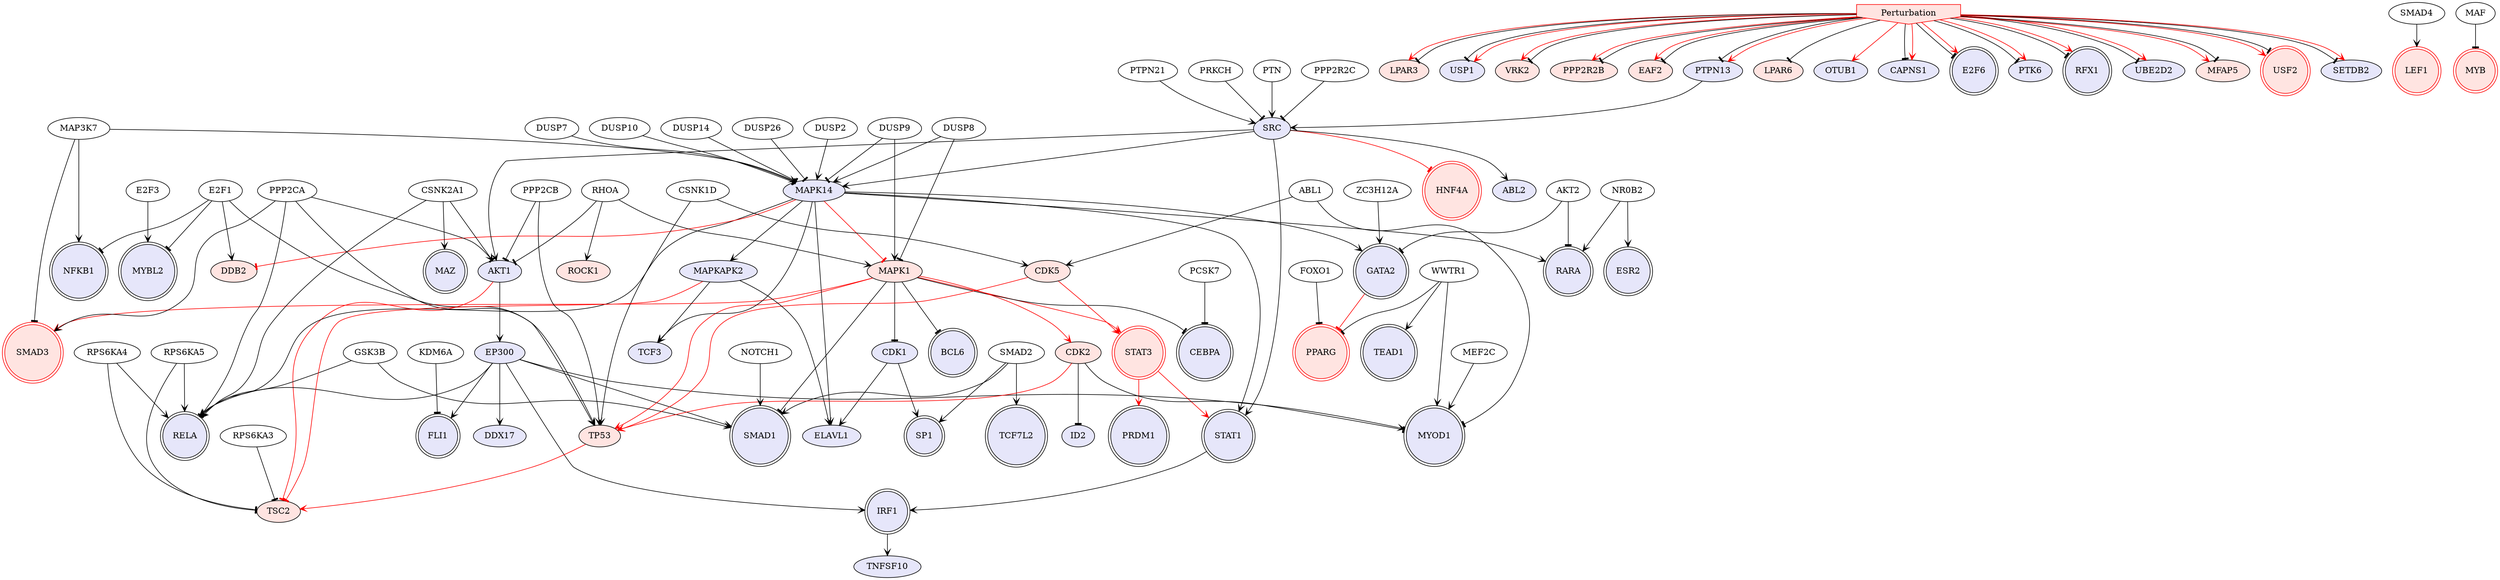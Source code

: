 digraph {

STAT1->IRF1 [penwidth=1, color=black, arrowhead="vee"]
STAT3->PRDM1 [penwidth=1, color=red, arrowhead="vee"]
AKT1->EP300 [penwidth=1, color=black, arrowhead="vee"]
IRF1->TNFSF10 [penwidth=1, color=black, arrowhead="vee"]
SMAD2->TCF7L2 [penwidth=1, color=NA, arrowhead="vee"]
SMAD2->SP1 [penwidth=1, color=NA, arrowhead="vee"]
MAPK1->CDK1 [penwidth=1, color=black, arrowhead="tee"]
E2F1->MYBL2 [penwidth=1, color=NA, arrowhead="tee"]
MAPK14->STAT1 [penwidth=1, color=black, arrowhead="vee"]
GSK3B->SMAD1 [penwidth=1, color=NA, arrowhead="vee"]
NR0B2->ESR2 [penwidth=1, color=NA, arrowhead="vee"]
NR0B2->RARA [penwidth=1, color=NA, arrowhead="vee"]
EP300->RELA [penwidth=1, color=black, arrowhead="vee"]
PPP2CA->AKT1 [penwidth=1, color=NA, arrowhead="tee"]
PPP2CA->RELA [penwidth=1, color=NA, arrowhead="tee"]
PTPN21->SRC [penwidth=1, color=NA, arrowhead="vee"]
MAPK1->SMAD1 [penwidth=1, color=black, arrowhead="tee"]
GSK3B->RELA [penwidth=1, color=NA, arrowhead="vee"]
CDK1->SP1 [penwidth=1, color=black, arrowhead="vee"]
SRC->AKT1 [penwidth=1, color=black, arrowhead="vee"]
SRC->STAT1 [penwidth=1, color=black, arrowhead="vee"]
EP300->FLI1 [penwidth=1, color=black, arrowhead="vee"]
WWTR1->TEAD1 [penwidth=1, color=NA, arrowhead="vee"]
MAPK14->GATA2 [penwidth=1, color=black, arrowhead="vee"]
MEF2C->MYOD1 [penwidth=1, color=NA, arrowhead="vee"]
MAPK1->CEBPA [penwidth=1, color=black, arrowhead="tee"]
WWTR1->MYOD1 [penwidth=1, color=NA, arrowhead="vee"]
EP300->MYOD1 [penwidth=1, color=black, arrowhead="vee"]
EP300->SMAD1 [penwidth=1, color=black, arrowhead="vee"]
MAPK14->TCF3 [penwidth=1, color=black, arrowhead="vee"]
MAPK1->BCL6 [penwidth=1, color=black, arrowhead="tee"]
CDK2->MYOD1 [penwidth=1, color=black, arrowhead="tee"]
STAT3->STAT1 [penwidth=1, color=red, arrowhead="vee"]
RHOA->AKT1 [penwidth=1, color=NA, arrowhead="tee"]
MAPK14->RELA [penwidth=1, color=black, arrowhead="vee"]
SRC->MAPK14 [penwidth=1, color=black, arrowhead="vee"]
MAPK14->RARA [penwidth=1, color=black, arrowhead="vee"]
E2F1->NFKB1 [penwidth=1, color=NA, arrowhead="tee"]
EP300->IRF1 [penwidth=1, color=black, arrowhead="vee"]
SMAD2->SMAD1 [penwidth=1, color=NA, arrowhead="vee"]
E2F3->MYBL2 [penwidth=1, color=NA, arrowhead="vee"]
Perturbation->CAPNS1 [penwidth=1, color=black, arrowhead="tee"]
Perturbation->E2F6 [penwidth=1, color=black, arrowhead="tee"]
Perturbation->PTK6 [penwidth=1, color=black, arrowhead="tee"]
Perturbation->RFX1 [penwidth=1, color=black, arrowhead="tee"]
Perturbation->UBE2D2 [penwidth=1, color=black, arrowhead="tee"]
AKT1->TSC2 [penwidth=1, color=red, arrowhead="tee"]
E2F1->DDB2 [penwidth=1, color=NA, arrowhead="vee"]
RPS6KA3->TSC2 [penwidth=1, color=NA, arrowhead="tee"]
FOXO1->PPARG [penwidth=1, color=NA, arrowhead="tee"]
MAPK14->DDB2 [penwidth=1, color=red, arrowhead="tee"]
RHOA->ROCK1 [penwidth=1, color=NA, arrowhead="vee"]
MAPK14->MAPK1 [penwidth=1, color=red, arrowhead="tee"]
MAPK1->STAT3 [penwidth=1, color=red, arrowhead="vee"]
MAPK1->SMAD3 [penwidth=1, color=red, arrowhead="vee"]
SMAD4->LEF1 [penwidth=1, color=NA, arrowhead="vee"]
PPP2CA->SMAD3 [penwidth=1, color=NA, arrowhead="vee"]
SRC->HNF4A [penwidth=1, color=red, arrowhead="tee"]
WWTR1->PPARG [penwidth=1, color=NA, arrowhead="tee"]
CDK5->STAT3 [penwidth=1, color=red, arrowhead="vee"]
MAPK1->CDK2 [penwidth=1, color=red, arrowhead="vee"]
GATA2->PPARG [penwidth=1, color=red, arrowhead="tee"]
MAF->MYB [penwidth=1, color=NA, arrowhead="tee"]
CSNK1D->CDK5 [penwidth=1, color=NA, arrowhead="vee"]
RHOA->MAPK1 [penwidth=1, color=NA, arrowhead="vee"]
Perturbation->MFAP5 [penwidth=1, color=red, arrowhead="vee"]
Perturbation->USF2 [penwidth=1, color=red, arrowhead="vee"]
AKT2->RARA [penwidth=1, color=NA, arrowhead="tee"]
KDM6A->FLI1 [penwidth=1, color=NA, arrowhead="tee"]
AKT2->GATA2 [penwidth=1, color=NA, arrowhead="tee"]
CDK1->ELAVL1 [penwidth=1, color=black, arrowhead="vee"]
PRKCH->SRC [penwidth=1, color=NA, arrowhead="tee"]
Perturbation->SETDB2 [penwidth=1, color=black, arrowhead="tee"]
TP53->TSC2 [penwidth=1, color=red, arrowhead="vee"]
PPP2CA->TP53 [penwidth=1, color=NA, arrowhead="vee"]
CDK2->TP53 [penwidth=1, color=red, arrowhead="vee"]
CSNK1D->TP53 [penwidth=1, color=NA, arrowhead="vee"]
CDK5->TP53 [penwidth=1, color=red, arrowhead="vee"]
MAPK1->TP53 [penwidth=1, color=red, arrowhead="vee"]
E2F1->TP53 [penwidth=1, color=NA, arrowhead="vee"]
Perturbation->LPAR3 [penwidth=1, color=red, arrowhead="vee"]
PTN->SRC [penwidth=1, color=NA, arrowhead="vee"]
Perturbation->CAPNS1 [penwidth=1, color=red, arrowhead="vee"]
Perturbation->E2F6 [penwidth=1, color=red, arrowhead="vee"]
Perturbation->PTK6 [penwidth=1, color=red, arrowhead="vee"]
Perturbation->RFX1 [penwidth=1, color=red, arrowhead="vee"]
Perturbation->SETDB2 [penwidth=1, color=red, arrowhead="vee"]
Perturbation->UBE2D2 [penwidth=1, color=red, arrowhead="vee"]
Perturbation->MFAP5 [penwidth=1, color=black, arrowhead="tee"]
Perturbation->USF2 [penwidth=1, color=black, arrowhead="tee"]
Perturbation->LPAR3 [penwidth=1, color=black, arrowhead="tee"]
MAPK14->MAPKAPK2 [penwidth=1, color=black, arrowhead="vee"]
NOTCH1->SMAD1 [penwidth=1, color=NA, arrowhead="vee"]
PPP2CB->AKT1 [penwidth=1, color=NA, arrowhead="tee"]
ABL1->MYOD1 [penwidth=1, color=NA, arrowhead="tee"]
CDK2->ID2 [penwidth=1, color=black, arrowhead="tee"]
DUSP14->MAPK14 [penwidth=1, color=NA, arrowhead="tee"]
Perturbation->USP1 [penwidth=1, color=black, arrowhead="tee"]
ABL1->CDK5 [penwidth=1, color=NA, arrowhead="vee"]
PCSK7->CEBPA [penwidth=1, color=NA, arrowhead="tee"]
Perturbation->VRK2 [penwidth=1, color=red, arrowhead="vee"]
Perturbation->USP1 [penwidth=1, color=red, arrowhead="vee"]
Perturbation->VRK2 [penwidth=1, color=black, arrowhead="tee"]
ZC3H12A->GATA2 [penwidth=1, color=NA, arrowhead="vee"]
PPP2R2C->SRC [penwidth=1, color=NA, arrowhead="tee"]
Perturbation->PPP2R2B [penwidth=1, color=red, arrowhead="vee"]
Perturbation->PPP2R2B [penwidth=1, color=black, arrowhead="tee"]
CSNK2A1->MAZ [penwidth=1, color=NA, arrowhead="vee"]
CSNK2A1->RELA [penwidth=1, color=NA, arrowhead="vee"]
CSNK2A1->AKT1 [penwidth=1, color=NA, arrowhead="vee"]
DUSP9->MAPK14 [penwidth=1, color=NA, arrowhead="tee"]
MAPK14->ELAVL1 [penwidth=1, color=black, arrowhead="vee"]
MAPKAPK2->ELAVL1 [penwidth=1, color=black, arrowhead="vee"]
DUSP9->MAPK1 [penwidth=1, color=NA, arrowhead="vee"]
PPP2CB->TP53 [penwidth=1, color=NA, arrowhead="vee"]
DUSP26->MAPK14 [penwidth=1, color=NA, arrowhead="tee"]
Perturbation->EAF2 [penwidth=1, color=red, arrowhead="vee"]
RPS6KA4->RELA [penwidth=1, color=NA, arrowhead="vee"]
RPS6KA4->TSC2 [penwidth=1, color=NA, arrowhead="tee"]
Perturbation->EAF2 [penwidth=1, color=black, arrowhead="tee"]
DUSP8->MAPK14 [penwidth=1, color=NA, arrowhead="vee"]
DUSP8->MAPK1 [penwidth=1, color=NA, arrowhead="tee"]
PTPN13->SRC [penwidth=1, color=black, arrowhead="vee"]
Perturbation->PTPN13 [penwidth=1, color=black, arrowhead="tee"]
MAPKAPK2->TCF3 [penwidth=1, color=black, arrowhead="vee"]
MAPKAPK2->TSC2 [penwidth=1, color=red, arrowhead="tee"]
EP300->DDX17 [penwidth=1, color=black, arrowhead="vee"]
RPS6KA5->RELA [penwidth=1, color=NA, arrowhead="vee"]
RPS6KA5->TSC2 [penwidth=1, color=NA, arrowhead="tee"]
Perturbation->PTPN13 [penwidth=1, color=red, arrowhead="vee"]
Perturbation->LPAR6 [penwidth=1, color=black, arrowhead="tee"]
Perturbation->OTUB1 [penwidth=1, color=red, arrowhead="vee"]
DUSP2->MAPK14 [penwidth=1, color=NA, arrowhead="vee"]
DUSP7->MAPK14 [penwidth=1, color=NA, arrowhead="tee"]
MAP3K7->MAPK14 [penwidth=1, color=NA, arrowhead="vee"]
MAP3K7->NFKB1 [penwidth=1, color=NA, arrowhead="vee"]
MAP3K7->SMAD3 [penwidth=1, color=NA, arrowhead="tee"]
SRC->ABL2 [penwidth=1, color=black, arrowhead="vee"]
DUSP10->MAPK14 [penwidth=1, color=NA, arrowhead="tee"]
Perturbation [style=filled, color=red, fillcolor=mistyrose, shape=invhouse];
SMAD1 [style=filled, color=black, fillcolor=lavender, shape=doublecircle];
STAT1 [style=filled, color=black, fillcolor=lavender, shape=doublecircle];
GATA2 [style=filled, color=black, fillcolor=lavender, shape=doublecircle];
RFX1 [style=filled, color=black, fillcolor=lavender, shape=doublecircle];
ESR2 [style=filled, color=black, fillcolor=lavender, shape=doublecircle];
NFKB1 [style=filled, color=black, fillcolor=lavender, shape=doublecircle];
PPARG [style=filled, color=red, fillcolor=mistyrose, shape=doublecircle];
LEF1 [style=filled, color=red, fillcolor=mistyrose, shape=doublecircle];
HNF4A [style=filled, color=red, fillcolor=mistyrose, shape=doublecircle];
E2F6 [style=filled, color=black, fillcolor=lavender, shape=doublecircle];
RELA [style=filled, color=black, fillcolor=lavender, shape=doublecircle];
TEAD1 [style=filled, color=black, fillcolor=lavender, shape=doublecircle];
STAT3 [style=filled, color=red, fillcolor=mistyrose, shape=doublecircle];
FLI1 [style=filled, color=black, fillcolor=lavender, shape=doublecircle];
SMAD3 [style=filled, color=red, fillcolor=mistyrose, shape=doublecircle];
MYB [style=filled, color=red, fillcolor=mistyrose, shape=doublecircle];
MAZ [style=filled, color=black, fillcolor=lavender, shape=doublecircle];
USF2 [style=filled, color=red, fillcolor=mistyrose, shape=doublecircle];
MYOD1 [style=filled, color=black, fillcolor=lavender, shape=doublecircle];
IRF1 [style=filled, color=black, fillcolor=lavender, shape=doublecircle];
CEBPA [style=filled, color=black, fillcolor=lavender, shape=doublecircle];
TCF7L2 [style=filled, color=black, fillcolor=lavender, shape=doublecircle];
PRDM1 [style=filled, color=black, fillcolor=lavender, shape=doublecircle];
MYBL2 [style=filled, color=black, fillcolor=lavender, shape=doublecircle];
RARA [style=filled, color=black, fillcolor=lavender, shape=doublecircle];
BCL6 [style=filled, color=black, fillcolor=lavender, shape=doublecircle];
SP1 [style=filled, color=black, fillcolor=lavender, shape=doublecircle];
AKT1 [style=filled, fillcolor=lavender];
MAPK1 [style=filled, fillcolor=mistyrose];
MAPK14 [style=filled, fillcolor=lavender];
EP300 [style=filled, fillcolor=lavender];
CDK1 [style=filled, fillcolor=lavender];
SRC [style=filled, fillcolor=lavender];
CDK2 [style=filled, fillcolor=mistyrose];
CDK5 [style=filled, fillcolor=mistyrose];
TP53 [style=filled, fillcolor=mistyrose];
MAPKAPK2 [style=filled, fillcolor=lavender];
PTPN13 [style=filled, fillcolor=lavender];
TNFSF10 [style=filled, fillcolor=lavender];
TCF3 [style=filled, fillcolor=lavender];
CAPNS1 [style=filled, fillcolor=lavender];
PTK6 [style=filled, fillcolor=lavender];
UBE2D2 [style=filled, fillcolor=lavender];
TSC2 [style=filled, fillcolor=mistyrose];
DDB2 [style=filled, fillcolor=mistyrose];
ROCK1 [style=filled, fillcolor=mistyrose];
MFAP5 [style=filled, fillcolor=mistyrose];
ELAVL1 [style=filled, fillcolor=lavender];
SETDB2 [style=filled, fillcolor=lavender];
LPAR3 [style=filled, fillcolor=mistyrose];
ID2 [style=filled, fillcolor=lavender];
USP1 [style=filled, fillcolor=lavender];
VRK2 [style=filled, fillcolor=mistyrose];
PPP2R2B [style=filled, fillcolor=mistyrose];
EAF2 [style=filled, fillcolor=mistyrose];
DDX17 [style=filled, fillcolor=lavender];
LPAR6 [style=filled, fillcolor=mistyrose];
OTUB1 [style=filled, fillcolor=lavender];
ABL2 [style=filled, fillcolor=lavender];


}
